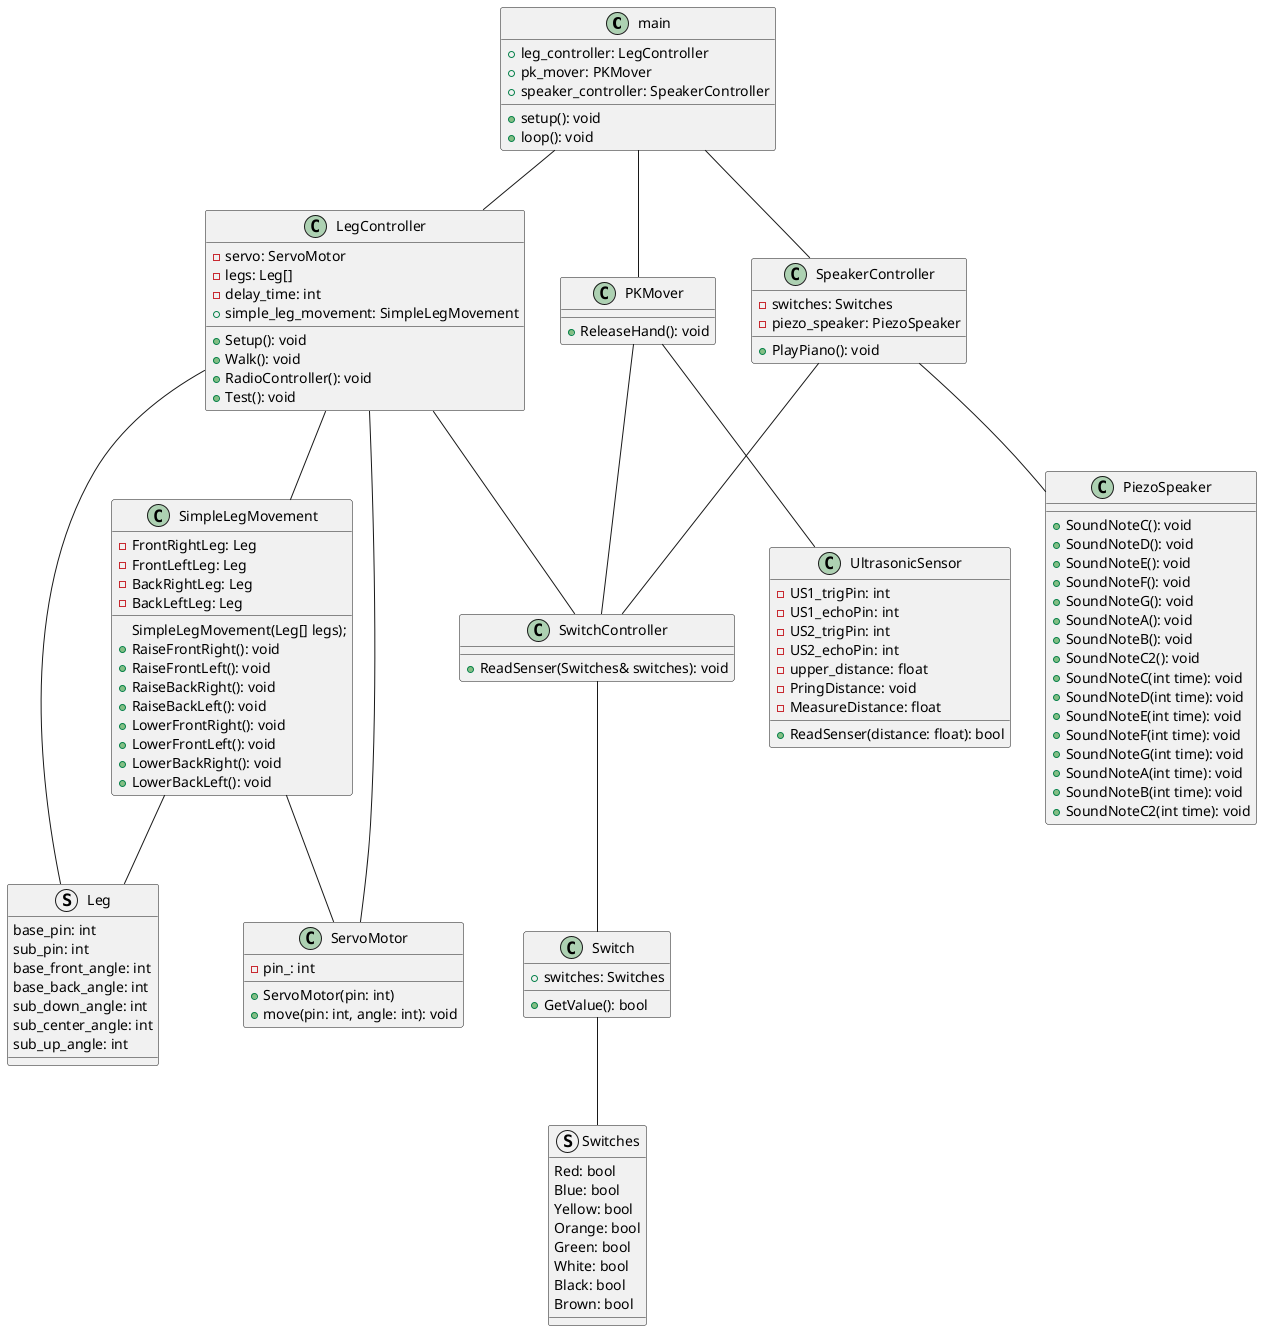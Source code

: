 @startuml object

top to bottom direction

class main {
  + leg_controller: LegController
  + pk_mover: PKMover
  + speaker_controller: SpeakerController
  + setup(): void
  + loop(): void
}

struct Leg {
  base_pin: int
  sub_pin: int
  base_front_angle: int
  base_back_angle: int
  sub_down_angle: int
  sub_center_angle: int
  sub_up_angle: int
}

class LegController {
  - servo: ServoMotor
  - legs: Leg[]
  - delay_time: int
  + simple_leg_movement: SimpleLegMovement
  + Setup(): void
  + Walk(): void
  + RadioController(): void
  + Test(): void
}

class SimpleLegMovement {
  SimpleLegMovement(Leg[] legs); 
  - FrontRightLeg: Leg
  - FrontLeftLeg: Leg
  - BackRightLeg: Leg
  - BackLeftLeg: Leg
  + RaiseFrontRight(): void
  + RaiseFrontLeft(): void
  + RaiseBackRight(): void
  + RaiseBackLeft(): void
  + LowerFrontRight(): void
  + LowerFrontLeft(): void
  + LowerBackRight(): void
  + LowerBackLeft(): void
}

class ServoMotor {
  - pin_: int
  + ServoMotor(pin: int)
  + move(pin: int, angle: int): void
}

class PKMover {
  + ReleaseHand(): void
}

class UltrasonicSensor {
  + ReadSenser(distance: float): bool
  - US1_trigPin: int
  - US1_echoPin: int
  - US2_trigPin: int
  - US2_echoPin: int
  - upper_distance: float
  - PringDistance: void
  - MeasureDistance: float
}

struct Switches {
  Red: bool
  Blue: bool
  Yellow: bool
  Orange: bool
  Green: bool
  White: bool
  Black: bool
  Brown: bool
}

class Switch {
  + switches: Switches
  + GetValue(): bool
}

class SwitchController {
  + ReadSenser(Switches& switches): void
}

class PiezoSpeaker {
  + SoundNoteC(): void
  + SoundNoteD(): void
  + SoundNoteE(): void
  + SoundNoteF(): void
  + SoundNoteG(): void
  + SoundNoteA(): void
  + SoundNoteB(): void
  + SoundNoteC2(): void
  + SoundNoteC(int time): void
  + SoundNoteD(int time): void
  + SoundNoteE(int time): void
  + SoundNoteF(int time): void
  + SoundNoteG(int time): void
  + SoundNoteA(int time): void
  + SoundNoteB(int time): void
  + SoundNoteC2(int time): void
}

class SpeakerController {
  - switches: Switches
  - piezo_speaker: PiezoSpeaker
  + PlayPiano(): void
}

main -- LegController
main -- PKMover
main -- SpeakerController

LegController -- Leg
LegController -- SimpleLegMovement
LegController -- ServoMotor
LegController -- SwitchController

SimpleLegMovement -- Leg
SimpleLegMovement -- ServoMotor

PKMover -- UltrasonicSensor
PKMover -- SwitchController

SpeakerController -- PiezoSpeaker
SpeakerController -- SwitchController

SwitchController -- Switch

Switch -- Switches



@enduml
